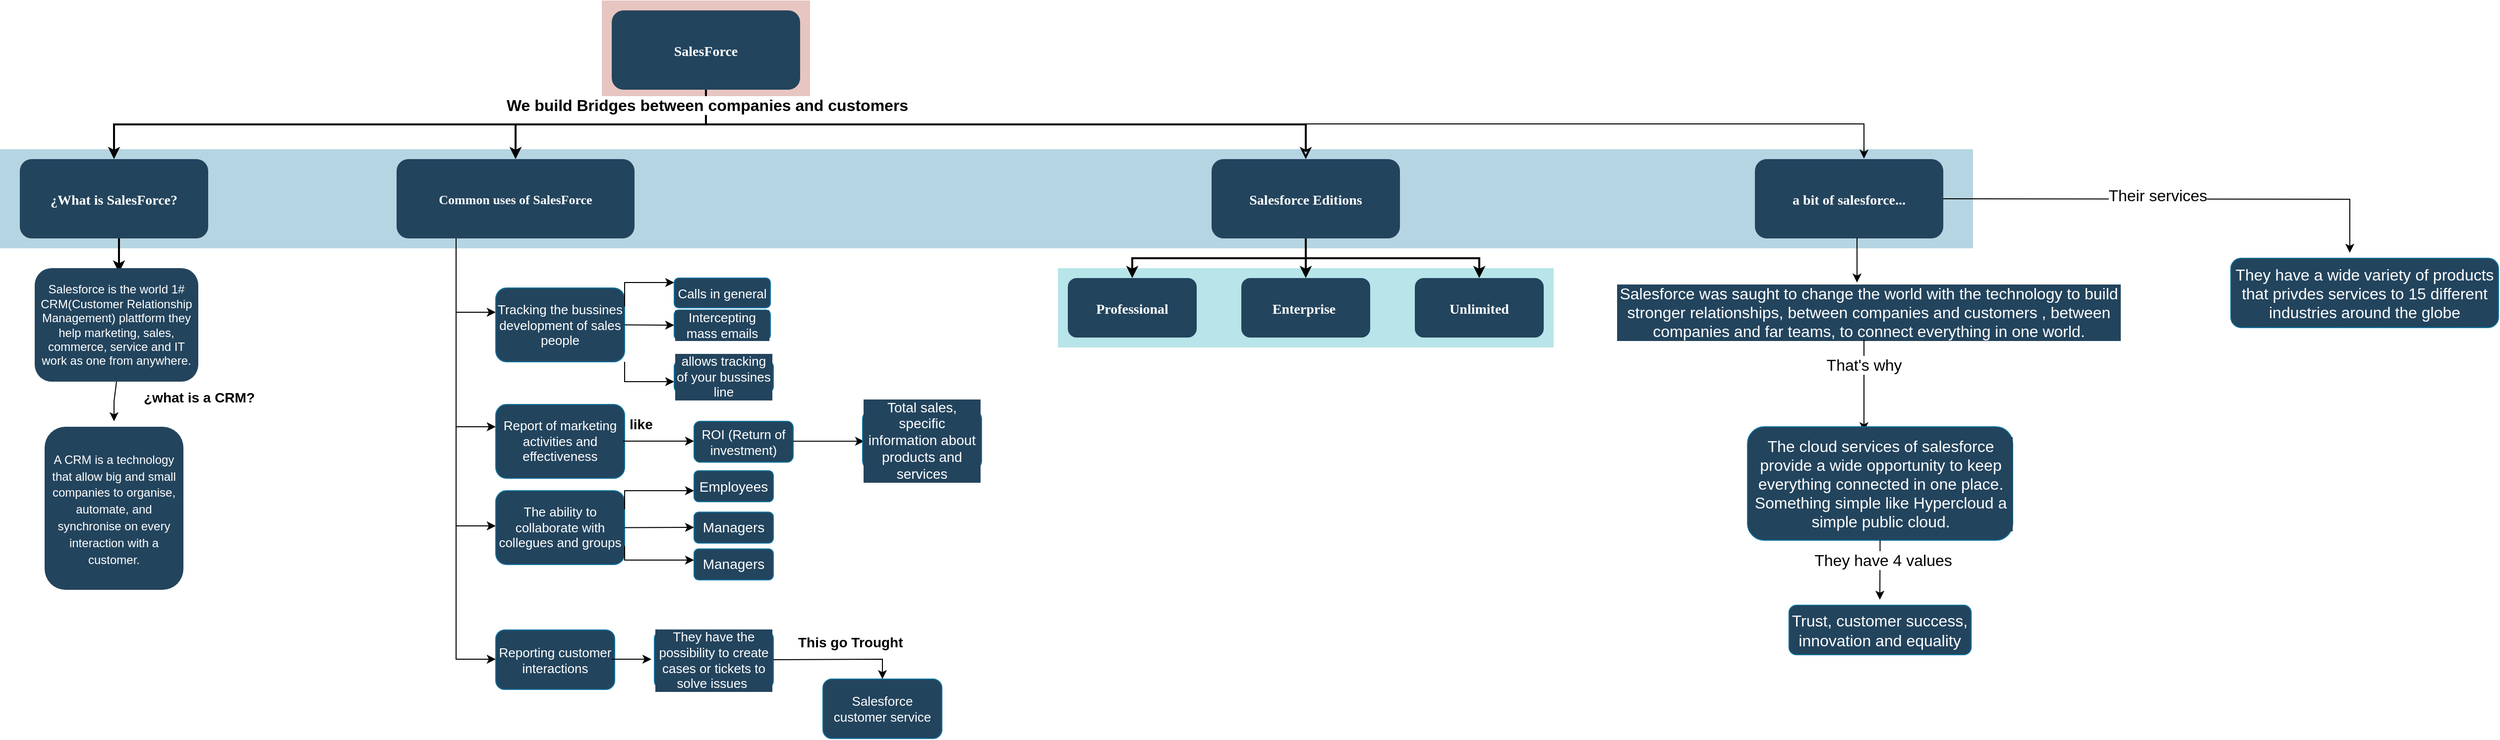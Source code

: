 <mxfile version="16.5.6" type="github">
  <diagram name="Page-1" id="2c0d36ab-eaac-3732-788b-9136903baeff">
    <mxGraphModel dx="868" dy="442" grid="1" gridSize="10" guides="1" tooltips="1" connect="1" arrows="1" fold="1" page="1" pageScale="1.5" pageWidth="1169" pageHeight="827" background="none" math="0" shadow="0">
      <root>
        <mxCell id="0" />
        <mxCell id="1" parent="0" />
        <mxCell id="123" value="" style="fillColor=#AE4132;strokeColor=none;opacity=30;" parent="1" vertex="1">
          <mxGeometry x="747" y="175.5" width="210" height="100.0" as="geometry" />
        </mxCell>
        <mxCell id="122" value="" style="fillColor=#10739E;strokeColor=none;opacity=30;" parent="1" vertex="1">
          <mxGeometry x="140" y="325.5" width="1990" height="100" as="geometry" />
        </mxCell>
        <mxCell id="110" value="" style="fillColor=#12AAB5;strokeColor=none;opacity=30;" parent="1" vertex="1">
          <mxGeometry x="1207" y="445.5" width="500" height="80" as="geometry" />
        </mxCell>
        <mxCell id="2" value="SalesForce" style="rounded=1;fillColor=#23445D;gradientColor=none;strokeColor=none;fontColor=#FFFFFF;fontStyle=1;fontFamily=Tahoma;fontSize=14" parent="1" vertex="1">
          <mxGeometry x="757" y="185.5" width="190" height="80" as="geometry" />
        </mxCell>
        <mxCell id="4" value="Salesforce Editions" style="rounded=1;fillColor=#23445D;gradientColor=none;strokeColor=none;fontColor=#FFFFFF;fontStyle=1;fontFamily=Tahoma;fontSize=14" parent="1" vertex="1">
          <mxGeometry x="1362.0" y="335.5" width="190" height="80" as="geometry" />
        </mxCell>
        <mxCell id="9" value="" style="edgeStyle=elbowEdgeStyle;elbow=vertical;strokeWidth=2;rounded=0;endArrow=classic;endFill=0;" parent="1" source="2" target="4" edge="1">
          <mxGeometry x="337" y="215.5" width="100" height="100" as="geometry">
            <mxPoint x="337" y="315.5" as="sourcePoint" />
            <mxPoint x="437" y="215.5" as="targetPoint" />
          </mxGeometry>
        </mxCell>
        <mxCell id="12" value="Common uses of SalesForce" style="rounded=1;fillColor=#23445D;gradientColor=none;strokeColor=none;fontColor=#FFFFFF;fontStyle=1;fontFamily=Tahoma;fontSize=13;" parent="1" vertex="1">
          <mxGeometry x="540" y="335.5" width="240" height="80" as="geometry" />
        </mxCell>
        <mxCell id="13" value="¿What is SalesForce?" style="rounded=1;fillColor=#23445D;gradientColor=none;strokeColor=none;fontColor=#FFFFFF;fontStyle=1;fontFamily=Tahoma;fontSize=14" parent="1" vertex="1">
          <mxGeometry x="160" y="335.5" width="190" height="80" as="geometry" />
        </mxCell>
        <mxCell id="44" value="Professional" style="rounded=1;fillColor=#23445D;gradientColor=none;strokeColor=none;fontColor=#FFFFFF;fontStyle=1;fontFamily=Tahoma;fontSize=14" parent="1" vertex="1">
          <mxGeometry x="1217" y="455.5" width="130" height="60" as="geometry" />
        </mxCell>
        <mxCell id="48" value="Enterprise " style="rounded=1;fillColor=#23445D;gradientColor=none;strokeColor=none;fontColor=#FFFFFF;fontStyle=1;fontFamily=Tahoma;fontSize=14" parent="1" vertex="1">
          <mxGeometry x="1392" y="455.5" width="130" height="60" as="geometry" />
        </mxCell>
        <mxCell id="52" value="Unlimited" style="rounded=1;fillColor=#23445D;gradientColor=none;strokeColor=none;fontColor=#FFFFFF;fontStyle=1;fontFamily=Tahoma;fontSize=14" parent="1" vertex="1">
          <mxGeometry x="1567" y="455.5" width="130" height="60" as="geometry" />
        </mxCell>
        <mxCell id="59" value="" style="edgeStyle=elbowEdgeStyle;elbow=vertical;strokeWidth=2;rounded=0" parent="1" source="2" target="12" edge="1">
          <mxGeometry x="347" y="225.5" width="100" height="100" as="geometry">
            <mxPoint x="862.0" y="275.5" as="sourcePoint" />
            <mxPoint x="1467.0" y="345.5" as="targetPoint" />
          </mxGeometry>
        </mxCell>
        <mxCell id="61" value="" style="edgeStyle=elbowEdgeStyle;elbow=vertical;strokeWidth=2;rounded=0" parent="1" source="2" target="13" edge="1">
          <mxGeometry x="-23" y="135.5" width="100" height="100" as="geometry">
            <mxPoint x="-23" y="235.5" as="sourcePoint" />
            <mxPoint x="77" y="135.5" as="targetPoint" />
          </mxGeometry>
        </mxCell>
        <mxCell id="mwkYcu_TlAt9jS-CwTVa-195" value="&lt;b&gt;We build Bridges between companies and customers&lt;/b&gt;" style="edgeLabel;html=1;align=center;verticalAlign=middle;resizable=0;points=[];fontSize=16;fontColor=#000000;" vertex="1" connectable="0" parent="61">
          <mxGeometry relative="1" as="geometry">
            <mxPoint x="299" y="-20" as="offset" />
          </mxGeometry>
        </mxCell>
        <mxCell id="62" value="" style="edgeStyle=elbowEdgeStyle;elbow=vertical;strokeWidth=2;rounded=0" parent="1" source="13" edge="1">
          <mxGeometry x="-23" y="135.5" width="100" height="100" as="geometry">
            <mxPoint x="-23" y="235.5" as="sourcePoint" />
            <mxPoint x="260" y="450" as="targetPoint" />
            <Array as="points">
              <mxPoint x="260" y="440" />
              <mxPoint x="202" y="440" />
            </Array>
          </mxGeometry>
        </mxCell>
        <mxCell id="104" value="" style="edgeStyle=elbowEdgeStyle;elbow=vertical;strokeWidth=2;rounded=0" parent="1" source="4" target="48" edge="1">
          <mxGeometry x="-23" y="135.5" width="100" height="100" as="geometry">
            <mxPoint x="-23" y="235.5" as="sourcePoint" />
            <mxPoint x="77" y="135.5" as="targetPoint" />
          </mxGeometry>
        </mxCell>
        <mxCell id="105" value="" style="edgeStyle=elbowEdgeStyle;elbow=vertical;strokeWidth=2;rounded=0" parent="1" source="4" target="44" edge="1">
          <mxGeometry x="-23" y="135.5" width="100" height="100" as="geometry">
            <mxPoint x="-23" y="235.5" as="sourcePoint" />
            <mxPoint x="77" y="135.5" as="targetPoint" />
          </mxGeometry>
        </mxCell>
        <mxCell id="106" value="" style="edgeStyle=elbowEdgeStyle;elbow=vertical;strokeWidth=2;rounded=0" parent="1" source="4" target="52" edge="1">
          <mxGeometry x="-23" y="135.5" width="100" height="100" as="geometry">
            <mxPoint x="-23" y="235.5" as="sourcePoint" />
            <mxPoint x="77" y="135.5" as="targetPoint" />
          </mxGeometry>
        </mxCell>
        <mxCell id="mwkYcu_TlAt9jS-CwTVa-124" value="Salesforce is the world 1# CRM(Customer Relationship Management) plattform they help marketing, sales, commerce, service and IT work as one from anywhere." style="rounded=1;whiteSpace=wrap;html=1;fillColor=#23445D;fontColor=#ffffff;strokeColor=none;" vertex="1" parent="1">
          <mxGeometry x="175" y="445.5" width="165" height="114.5" as="geometry" />
        </mxCell>
        <mxCell id="mwkYcu_TlAt9jS-CwTVa-130" value="" style="endArrow=classic;html=1;rounded=0;exitX=0.5;exitY=1;exitDx=0;exitDy=0;" edge="1" parent="1" source="mwkYcu_TlAt9jS-CwTVa-124">
          <mxGeometry width="50" height="50" relative="1" as="geometry">
            <mxPoint x="90" y="555.5" as="sourcePoint" />
            <mxPoint x="255" y="600" as="targetPoint" />
            <Array as="points">
              <mxPoint x="255" y="580" />
            </Array>
          </mxGeometry>
        </mxCell>
        <mxCell id="mwkYcu_TlAt9jS-CwTVa-131" value="&lt;h1&gt;&lt;font style=&quot;font-size: 14px&quot;&gt;¿what is a CRM?&lt;/font&gt;&lt;/h1&gt;" style="text;html=1;strokeColor=none;fillColor=none;spacing=5;spacingTop=-20;whiteSpace=wrap;overflow=hidden;rounded=0;opacity=30;" vertex="1" parent="1">
          <mxGeometry x="280" y="553.25" width="130" height="35.5" as="geometry" />
        </mxCell>
        <mxCell id="mwkYcu_TlAt9jS-CwTVa-132" value="&lt;font style=&quot;font-size: 12px&quot;&gt;&lt;font color=&quot;#ffffff&quot; style=&quot;font-size: 12px&quot;&gt;A CRM is a technology that allow big and small companies&amp;nbsp;&lt;/font&gt;&lt;span style=&quot;font-family: &amp;#34;arial&amp;#34; , sans-serif ; background-color: rgb(35 , 68 , 93)&quot;&gt;&lt;font color=&quot;#ffffff&quot; style=&quot;font-size: 12px&quot;&gt;to organise, automate, and synchronise on every interaction with a customer.&lt;/font&gt;&lt;/span&gt;&lt;/font&gt;" style="rounded=1;whiteSpace=wrap;html=1;fontSize=14;strokeColor=none;fillColor=#23445D;align=center;" vertex="1" parent="1">
          <mxGeometry x="185" y="605.5" width="140" height="164.5" as="geometry" />
        </mxCell>
        <mxCell id="mwkYcu_TlAt9jS-CwTVa-134" value="" style="endArrow=classic;html=1;rounded=0;fontSize=13;fontColor=#FFFFFF;exitX=0.25;exitY=1;exitDx=0;exitDy=0;" edge="1" parent="1" source="12">
          <mxGeometry width="50" height="50" relative="1" as="geometry">
            <mxPoint x="620" y="580" as="sourcePoint" />
            <mxPoint x="640" y="840" as="targetPoint" />
            <Array as="points">
              <mxPoint x="600" y="840" />
            </Array>
          </mxGeometry>
        </mxCell>
        <mxCell id="mwkYcu_TlAt9jS-CwTVa-135" value="" style="endArrow=classic;html=1;rounded=0;fontSize=13;fontColor=#FFFFFF;" edge="1" parent="1">
          <mxGeometry width="50" height="50" relative="1" as="geometry">
            <mxPoint x="600" y="490" as="sourcePoint" />
            <mxPoint x="640" y="490" as="targetPoint" />
          </mxGeometry>
        </mxCell>
        <mxCell id="mwkYcu_TlAt9jS-CwTVa-136" value="Tracking the bussines development of sales people" style="rounded=1;whiteSpace=wrap;html=1;labelBackgroundColor=#23445D;fontSize=13;fontColor=#FFFFFF;strokeColor=#10739E;fillColor=#23445D;glass=0;" vertex="1" parent="1">
          <mxGeometry x="640" y="465.5" width="130" height="74.5" as="geometry" />
        </mxCell>
        <mxCell id="mwkYcu_TlAt9jS-CwTVa-138" value="" style="endArrow=classic;html=1;rounded=0;fontSize=13;fontColor=#FFFFFF;exitX=1;exitY=0.25;exitDx=0;exitDy=0;" edge="1" parent="1" source="mwkYcu_TlAt9jS-CwTVa-136">
          <mxGeometry width="50" height="50" relative="1" as="geometry">
            <mxPoint x="770" y="490" as="sourcePoint" />
            <mxPoint x="820" y="460" as="targetPoint" />
            <Array as="points">
              <mxPoint x="770" y="460" />
              <mxPoint x="790" y="460" />
            </Array>
          </mxGeometry>
        </mxCell>
        <mxCell id="mwkYcu_TlAt9jS-CwTVa-139" value="Calls in general" style="rounded=1;whiteSpace=wrap;html=1;glass=0;labelBackgroundColor=#23445D;fontSize=13;fontColor=#FFFFFF;strokeColor=#10739E;fillColor=#23445D;" vertex="1" parent="1">
          <mxGeometry x="820" y="455.5" width="97" height="30" as="geometry" />
        </mxCell>
        <mxCell id="mwkYcu_TlAt9jS-CwTVa-140" value="" style="endArrow=classic;html=1;rounded=0;fontSize=13;fontColor=#FFFFFF;exitX=1;exitY=0.5;exitDx=0;exitDy=0;" edge="1" parent="1" source="mwkYcu_TlAt9jS-CwTVa-136">
          <mxGeometry width="50" height="50" relative="1" as="geometry">
            <mxPoint x="790" y="527.75" as="sourcePoint" />
            <mxPoint x="820" y="503" as="targetPoint" />
          </mxGeometry>
        </mxCell>
        <mxCell id="mwkYcu_TlAt9jS-CwTVa-141" value="Intercepting mass emails" style="rounded=1;whiteSpace=wrap;html=1;glass=0;labelBackgroundColor=#23445D;fontSize=13;fontColor=#FFFFFF;strokeColor=#10739E;fillColor=#23445D;" vertex="1" parent="1">
          <mxGeometry x="820" y="487.75" width="97" height="30" as="geometry" />
        </mxCell>
        <mxCell id="mwkYcu_TlAt9jS-CwTVa-142" value="" style="endArrow=classic;html=1;rounded=0;fontSize=13;fontColor=#FFFFFF;exitX=1;exitY=1;exitDx=0;exitDy=0;" edge="1" parent="1" source="mwkYcu_TlAt9jS-CwTVa-136">
          <mxGeometry width="50" height="50" relative="1" as="geometry">
            <mxPoint x="800" y="600.5" as="sourcePoint" />
            <mxPoint x="820" y="560" as="targetPoint" />
            <Array as="points">
              <mxPoint x="770" y="560" />
            </Array>
          </mxGeometry>
        </mxCell>
        <mxCell id="mwkYcu_TlAt9jS-CwTVa-143" value="allows tracking of your bussines line" style="rounded=1;whiteSpace=wrap;html=1;glass=0;labelBackgroundColor=#23445D;fontSize=13;fontColor=#FFFFFF;strokeColor=#10739E;fillColor=#23445D;" vertex="1" parent="1">
          <mxGeometry x="820" y="540" width="100" height="30" as="geometry" />
        </mxCell>
        <mxCell id="mwkYcu_TlAt9jS-CwTVa-145" value="They have the possibility to create cases or tickets to solve issues&amp;nbsp;" style="rounded=1;whiteSpace=wrap;html=1;glass=0;labelBackgroundColor=#23445D;fontSize=13;fontColor=#FFFFFF;strokeColor=#10739E;fillColor=#23445D;" vertex="1" parent="1">
          <mxGeometry x="800" y="810.5" width="120" height="60" as="geometry" />
        </mxCell>
        <mxCell id="mwkYcu_TlAt9jS-CwTVa-146" value="" style="endArrow=classic;html=1;rounded=0;fontSize=13;fontColor=#FFFFFF;exitX=1;exitY=0.5;exitDx=0;exitDy=0;" edge="1" parent="1" source="mwkYcu_TlAt9jS-CwTVa-145">
          <mxGeometry width="50" height="50" relative="1" as="geometry">
            <mxPoint x="750" y="990" as="sourcePoint" />
            <mxPoint x="1030" y="860" as="targetPoint" />
            <Array as="points">
              <mxPoint x="1030" y="840" />
            </Array>
          </mxGeometry>
        </mxCell>
        <mxCell id="mwkYcu_TlAt9jS-CwTVa-150" value="Salesforce customer service" style="rounded=1;whiteSpace=wrap;html=1;glass=0;labelBackgroundColor=#23445D;fontSize=13;fontColor=#FFFFFF;strokeColor=#10739E;fillColor=#23445D;" vertex="1" parent="1">
          <mxGeometry x="970" y="860" width="120" height="60" as="geometry" />
        </mxCell>
        <mxCell id="mwkYcu_TlAt9jS-CwTVa-151" value="" style="endArrow=classic;html=1;rounded=0;fontSize=14;fontColor=#FFFFFF;" edge="1" parent="1">
          <mxGeometry width="50" height="50" relative="1" as="geometry">
            <mxPoint x="600" y="605.5" as="sourcePoint" />
            <mxPoint x="640" y="605.5" as="targetPoint" />
          </mxGeometry>
        </mxCell>
        <mxCell id="mwkYcu_TlAt9jS-CwTVa-152" value="Report of marketing activities and effectiveness" style="rounded=1;whiteSpace=wrap;html=1;labelBackgroundColor=#23445D;fontSize=13;fontColor=#FFFFFF;strokeColor=#10739E;fillColor=#23445D;glass=0;" vertex="1" parent="1">
          <mxGeometry x="640" y="583" width="130" height="74.5" as="geometry" />
        </mxCell>
        <mxCell id="mwkYcu_TlAt9jS-CwTVa-153" value="" style="endArrow=classic;html=1;rounded=0;fontSize=14;fontColor=#FFFFFF;" edge="1" parent="1">
          <mxGeometry width="50" height="50" relative="1" as="geometry">
            <mxPoint x="768.5" y="620" as="sourcePoint" />
            <mxPoint x="840" y="620" as="targetPoint" />
          </mxGeometry>
        </mxCell>
        <mxCell id="mwkYcu_TlAt9jS-CwTVa-154" value="&lt;h1&gt;&lt;span style=&quot;font-size: 14px&quot;&gt;like&lt;/span&gt;&lt;/h1&gt;" style="text;html=1;strokeColor=none;fillColor=none;spacing=5;spacingTop=-20;whiteSpace=wrap;overflow=hidden;rounded=0;opacity=30;" vertex="1" parent="1">
          <mxGeometry x="770" y="580" width="40" height="35.5" as="geometry" />
        </mxCell>
        <mxCell id="mwkYcu_TlAt9jS-CwTVa-155" value="ROI (Return of investment)" style="rounded=1;whiteSpace=wrap;html=1;labelBackgroundColor=#23445D;fontSize=13;fontColor=#FFFFFF;strokeColor=#10739E;fillColor=#23445D;glass=0;" vertex="1" parent="1">
          <mxGeometry x="840" y="600" width="100" height="41.25" as="geometry" />
        </mxCell>
        <mxCell id="mwkYcu_TlAt9jS-CwTVa-158" value="" style="endArrow=classic;html=1;rounded=0;fontSize=14;fontColor=#FFFFFF;" edge="1" parent="1">
          <mxGeometry width="50" height="50" relative="1" as="geometry">
            <mxPoint x="940" y="620.13" as="sourcePoint" />
            <mxPoint x="1011.5" y="620.13" as="targetPoint" />
          </mxGeometry>
        </mxCell>
        <mxCell id="mwkYcu_TlAt9jS-CwTVa-159" value="Total sales, specific information about products and services" style="rounded=1;whiteSpace=wrap;html=1;glass=0;labelBackgroundColor=#23445D;fontSize=14;fontColor=#FFFFFF;strokeColor=#10739E;fillColor=#23445D;" vertex="1" parent="1">
          <mxGeometry x="1010" y="588.75" width="120" height="60" as="geometry" />
        </mxCell>
        <mxCell id="mwkYcu_TlAt9jS-CwTVa-160" value="" style="endArrow=classic;html=1;rounded=0;fontSize=14;fontColor=#FFFFFF;" edge="1" parent="1">
          <mxGeometry width="50" height="50" relative="1" as="geometry">
            <mxPoint x="600" y="705.5" as="sourcePoint" />
            <mxPoint x="640" y="705.5" as="targetPoint" />
          </mxGeometry>
        </mxCell>
        <mxCell id="mwkYcu_TlAt9jS-CwTVa-161" value="The ability to collaborate with collegues and groups" style="rounded=1;whiteSpace=wrap;html=1;labelBackgroundColor=#23445D;fontSize=13;fontColor=#FFFFFF;strokeColor=#10739E;fillColor=#23445D;glass=0;" vertex="1" parent="1">
          <mxGeometry x="640" y="670" width="130" height="74.5" as="geometry" />
        </mxCell>
        <mxCell id="mwkYcu_TlAt9jS-CwTVa-162" value="" style="endArrow=classic;html=1;rounded=0;fontSize=14;fontColor=#FFFFFF;exitX=1;exitY=0.25;exitDx=0;exitDy=0;" edge="1" parent="1" source="mwkYcu_TlAt9jS-CwTVa-161">
          <mxGeometry width="50" height="50" relative="1" as="geometry">
            <mxPoint x="940" y="750" as="sourcePoint" />
            <mxPoint x="840" y="670" as="targetPoint" />
            <Array as="points">
              <mxPoint x="770" y="670" />
            </Array>
          </mxGeometry>
        </mxCell>
        <mxCell id="mwkYcu_TlAt9jS-CwTVa-163" value="" style="endArrow=classic;html=1;rounded=0;fontSize=14;fontColor=#FFFFFF;exitX=1;exitY=0.5;exitDx=0;exitDy=0;" edge="1" parent="1" source="mwkYcu_TlAt9jS-CwTVa-161">
          <mxGeometry width="50" height="50" relative="1" as="geometry">
            <mxPoint x="790" y="712.75" as="sourcePoint" />
            <mxPoint x="840" y="707" as="targetPoint" />
          </mxGeometry>
        </mxCell>
        <mxCell id="mwkYcu_TlAt9jS-CwTVa-164" value="" style="endArrow=classic;html=1;rounded=0;fontSize=14;fontColor=#FFFFFF;exitX=1;exitY=0.75;exitDx=0;exitDy=0;" edge="1" parent="1" source="mwkYcu_TlAt9jS-CwTVa-161">
          <mxGeometry width="50" height="50" relative="1" as="geometry">
            <mxPoint x="780" y="717.25" as="sourcePoint" />
            <mxPoint x="840" y="740" as="targetPoint" />
            <Array as="points">
              <mxPoint x="770" y="740" />
            </Array>
          </mxGeometry>
        </mxCell>
        <mxCell id="mwkYcu_TlAt9jS-CwTVa-165" value="Employees" style="rounded=1;whiteSpace=wrap;html=1;glass=0;labelBackgroundColor=#23445D;fontSize=14;fontColor=#FFFFFF;strokeColor=#10739E;fillColor=#23445D;" vertex="1" parent="1">
          <mxGeometry x="840" y="649.88" width="80" height="31.25" as="geometry" />
        </mxCell>
        <mxCell id="mwkYcu_TlAt9jS-CwTVa-166" value="Managers&lt;span style=&quot;color: rgba(0 , 0 , 0 , 0) ; font-family: monospace ; font-size: 0px ; background-color: rgb(248 , 249 , 250)&quot;&gt;%3CmxGraphModel%3E%3Croot%3E%3CmxCell%20id%3D%220%22%2F%3E%3CmxCell%20id%3D%221%22%20parent%3D%220%22%2F%3E%3CmxCell%20id%3D%222%22%20value%3D%22Employees%22%20style%3D%22rounded%3D1%3BwhiteSpace%3Dwrap%3Bhtml%3D1%3Bglass%3D0%3BlabelBackgroundColor%3D%2323445D%3BfontSize%3D14%3BfontColor%3D%23FFFFFF%3BstrokeColor%3D%2310739E%3BfillColor%3D%2323445D%3B%22%20vertex%3D%221%22%20parent%3D%221%22%3E%3CmxGeometry%20x%3D%22840%22%20y%3D%22649.88%22%20width%3D%2280%22%20height%3D%2231.25%22%20as%3D%22geometry%22%2F%3E%3C%2FmxCell%3E%3C%2Froot%3E%3C%2FmxGraphModel%3E&lt;/span&gt;" style="rounded=1;whiteSpace=wrap;html=1;glass=0;labelBackgroundColor=#23445D;fontSize=14;fontColor=#FFFFFF;strokeColor=#10739E;fillColor=#23445D;" vertex="1" parent="1">
          <mxGeometry x="840" y="691.62" width="80" height="31.25" as="geometry" />
        </mxCell>
        <mxCell id="mwkYcu_TlAt9jS-CwTVa-167" value="Managers&lt;span style=&quot;color: rgba(0 , 0 , 0 , 0) ; font-family: monospace ; font-size: 0px ; background-color: rgb(248 , 249 , 250)&quot;&gt;%3CmxGraphModel%3E%3Croot%3E%3CmxCell%20id%3D%220%22%2F%3E%3CmxCell%20id%3D%221%22%20parent%3D%220%22%2F%3E%3CmxCell%20id%3D%222%22%20value%3D%22Employees%22%20style%3D%22rounded%3D1%3BwhiteSpace%3Dwrap%3Bhtml%3D1%3Bglass%3D0%3BlabelBackgroundColor%3D%2323445D%3BfontSize%3D14%3BfontColor%3D%23FFFFFF%3BstrokeColor%3D%2310739E%3BfillColor%3D%2323445D%3B%22%20vertex%3D%221%22%20parent%3D%221%22%3E%3CmxGeometry%20x%3D%22840%22%20y%3D%22649.88%22%20width%3D%2280%22%20height%3D%2231.25%22%20as%3D%22geometry%22%2F%3E%3C%2FmxCell%3E%3C%2Froot%3E%3C%2FmxGraphModel%3E&lt;/span&gt;" style="rounded=1;whiteSpace=wrap;html=1;glass=0;labelBackgroundColor=#23445D;fontSize=14;fontColor=#FFFFFF;strokeColor=#10739E;fillColor=#23445D;" vertex="1" parent="1">
          <mxGeometry x="840" y="728.75" width="80" height="31.25" as="geometry" />
        </mxCell>
        <mxCell id="mwkYcu_TlAt9jS-CwTVa-176" value="Reporting customer interactions" style="rounded=1;whiteSpace=wrap;html=1;labelBackgroundColor=#23445D;fontSize=13;fontColor=#FFFFFF;strokeColor=#10739E;fillColor=#23445D;" vertex="1" parent="1">
          <mxGeometry x="640" y="810.5" width="120" height="60" as="geometry" />
        </mxCell>
        <mxCell id="mwkYcu_TlAt9jS-CwTVa-178" value="&lt;h1&gt;&lt;font style=&quot;font-size: 14px&quot;&gt;This go Trought&lt;/font&gt;&lt;/h1&gt;" style="text;html=1;strokeColor=none;fillColor=none;spacing=5;spacingTop=-20;whiteSpace=wrap;overflow=hidden;rounded=0;opacity=30;" vertex="1" parent="1">
          <mxGeometry x="940" y="800" width="130" height="35.5" as="geometry" />
        </mxCell>
        <mxCell id="mwkYcu_TlAt9jS-CwTVa-181" value="" style="endArrow=classic;html=1;rounded=0;fontSize=14;fontColor=#FFFFFF;" edge="1" parent="1">
          <mxGeometry width="50" height="50" relative="1" as="geometry">
            <mxPoint x="757" y="840" as="sourcePoint" />
            <mxPoint x="797" y="840" as="targetPoint" />
          </mxGeometry>
        </mxCell>
        <mxCell id="mwkYcu_TlAt9jS-CwTVa-191" value="" style="endArrow=classic;html=1;rounded=0;fontSize=14;fontColor=#FFFFFF;strokeWidth=1;entryX=0.579;entryY=-0.006;entryDx=0;entryDy=0;entryPerimeter=0;" edge="1" parent="1" target="mwkYcu_TlAt9jS-CwTVa-192">
          <mxGeometry width="50" height="50" relative="1" as="geometry">
            <mxPoint x="1450" y="300" as="sourcePoint" />
            <mxPoint x="2020" y="330" as="targetPoint" />
            <Array as="points">
              <mxPoint x="2020" y="300" />
            </Array>
          </mxGeometry>
        </mxCell>
        <mxCell id="mwkYcu_TlAt9jS-CwTVa-192" value="a bit of salesforce..." style="rounded=1;fillColor=#23445D;gradientColor=none;strokeColor=none;fontColor=#FFFFFF;fontStyle=1;fontFamily=Tahoma;fontSize=14" vertex="1" parent="1">
          <mxGeometry x="1910.0" y="335.5" width="190" height="80" as="geometry" />
        </mxCell>
        <mxCell id="mwkYcu_TlAt9jS-CwTVa-196" value="" style="endArrow=classic;html=1;rounded=0;fontSize=16;fontColor=#000000;strokeWidth=1;exitX=0.542;exitY=0.994;exitDx=0;exitDy=0;exitPerimeter=0;" edge="1" parent="1" source="mwkYcu_TlAt9jS-CwTVa-192">
          <mxGeometry width="50" height="50" relative="1" as="geometry">
            <mxPoint x="2020" y="500" as="sourcePoint" />
            <mxPoint x="2013" y="460" as="targetPoint" />
          </mxGeometry>
        </mxCell>
        <mxCell id="mwkYcu_TlAt9jS-CwTVa-197" value="Salesforce was saught to change the world with the technology to build stronger relationships, between companies and customers , between companies and far teams, to connect everything in one world." style="rounded=1;whiteSpace=wrap;html=1;glass=0;labelBackgroundColor=#23445D;fontSize=16;fontColor=#FFFFFF;strokeColor=#10739E;fillColor=#23445D;" vertex="1" parent="1">
          <mxGeometry x="1770" y="490" width="510" as="geometry" />
        </mxCell>
        <mxCell id="mwkYcu_TlAt9jS-CwTVa-199" value="" style="endArrow=classic;html=1;rounded=0;fontSize=16;fontColor=#000000;strokeWidth=1;exitX=0.542;exitY=0.994;exitDx=0;exitDy=0;exitPerimeter=0;" edge="1" parent="1">
          <mxGeometry width="50" height="50" relative="1" as="geometry">
            <mxPoint x="2020" y="517.75" as="sourcePoint" />
            <mxPoint x="2020" y="610" as="targetPoint" />
            <Array as="points">
              <mxPoint x="2020" y="560" />
            </Array>
          </mxGeometry>
        </mxCell>
        <mxCell id="mwkYcu_TlAt9jS-CwTVa-200" value="&lt;font color=&quot;#000000&quot;&gt;That&#39;s why&amp;nbsp;&lt;/font&gt;" style="edgeLabel;html=1;align=center;verticalAlign=middle;resizable=0;points=[];fontSize=16;fontColor=#FFFFFF;" vertex="1" connectable="0" parent="mwkYcu_TlAt9jS-CwTVa-199">
          <mxGeometry x="-0.455" y="2" relative="1" as="geometry">
            <mxPoint as="offset" />
          </mxGeometry>
        </mxCell>
        <mxCell id="mwkYcu_TlAt9jS-CwTVa-201" value="&lt;font color=&quot;#ffffff&quot;&gt;The cloud services of salesforce provide a wide opportunity to keep everything connected in one place. Something simple like Hypercloud a simple public cloud.&lt;/font&gt;" style="rounded=1;whiteSpace=wrap;html=1;glass=0;labelBackgroundColor=#23445D;fontSize=16;fontColor=#000000;strokeColor=#10739E;fillColor=#23445D;" vertex="1" parent="1">
          <mxGeometry x="1902.5" y="605.5" width="267.5" height="114.5" as="geometry" />
        </mxCell>
        <mxCell id="mwkYcu_TlAt9jS-CwTVa-202" value="" style="endArrow=classic;html=1;rounded=0;fontSize=16;fontColor=#FFFFFF;strokeWidth=1;exitX=1;exitY=0.5;exitDx=0;exitDy=0;" edge="1" parent="1" source="mwkYcu_TlAt9jS-CwTVa-192">
          <mxGeometry width="50" height="50" relative="1" as="geometry">
            <mxPoint x="2190" y="375.5" as="sourcePoint" />
            <mxPoint x="2510" y="430" as="targetPoint" />
            <Array as="points">
              <mxPoint x="2510" y="376" />
            </Array>
          </mxGeometry>
        </mxCell>
        <mxCell id="mwkYcu_TlAt9jS-CwTVa-203" value="&lt;font color=&quot;#000000&quot;&gt;Their services&lt;/font&gt;" style="edgeLabel;html=1;align=center;verticalAlign=middle;resizable=0;points=[];fontSize=16;fontColor=#FFFFFF;" vertex="1" connectable="0" parent="mwkYcu_TlAt9jS-CwTVa-202">
          <mxGeometry x="-0.069" y="4" relative="1" as="geometry">
            <mxPoint as="offset" />
          </mxGeometry>
        </mxCell>
        <mxCell id="mwkYcu_TlAt9jS-CwTVa-204" value="&lt;font color=&quot;#ffffff&quot;&gt;They have a wide variety of products that privdes services to 15 different industries around the globe&lt;/font&gt;" style="rounded=1;whiteSpace=wrap;html=1;glass=0;labelBackgroundColor=#23445D;fontSize=16;fontColor=#000000;strokeColor=#10739E;fillColor=#23445D;" vertex="1" parent="1">
          <mxGeometry x="2390" y="435.5" width="270" height="70" as="geometry" />
        </mxCell>
        <mxCell id="mwkYcu_TlAt9jS-CwTVa-205" value="" style="endArrow=classic;html=1;rounded=0;fontSize=16;fontColor=#FFFFFF;strokeWidth=1;exitX=0.5;exitY=1;exitDx=0;exitDy=0;" edge="1" parent="1" source="mwkYcu_TlAt9jS-CwTVa-201">
          <mxGeometry width="50" height="50" relative="1" as="geometry">
            <mxPoint x="2010" y="810" as="sourcePoint" />
            <mxPoint x="2036" y="780" as="targetPoint" />
          </mxGeometry>
        </mxCell>
        <mxCell id="mwkYcu_TlAt9jS-CwTVa-206" value="&lt;font color=&quot;#000000&quot;&gt;They have 4 values&lt;/font&gt;" style="edgeLabel;html=1;align=center;verticalAlign=middle;resizable=0;points=[];fontSize=16;fontColor=#FFFFFF;" vertex="1" connectable="0" parent="mwkYcu_TlAt9jS-CwTVa-205">
          <mxGeometry x="-0.334" y="3" relative="1" as="geometry">
            <mxPoint as="offset" />
          </mxGeometry>
        </mxCell>
        <mxCell id="mwkYcu_TlAt9jS-CwTVa-207" value="&lt;font color=&quot;#ffffff&quot;&gt;Trust, customer success, innovation and equality&lt;/font&gt;" style="rounded=1;whiteSpace=wrap;html=1;glass=0;labelBackgroundColor=#23445D;fontSize=16;fontColor=#000000;strokeColor=#10739E;fillColor=#23445D;" vertex="1" parent="1">
          <mxGeometry x="1944.38" y="785.5" width="183.75" height="50" as="geometry" />
        </mxCell>
      </root>
    </mxGraphModel>
  </diagram>
</mxfile>
